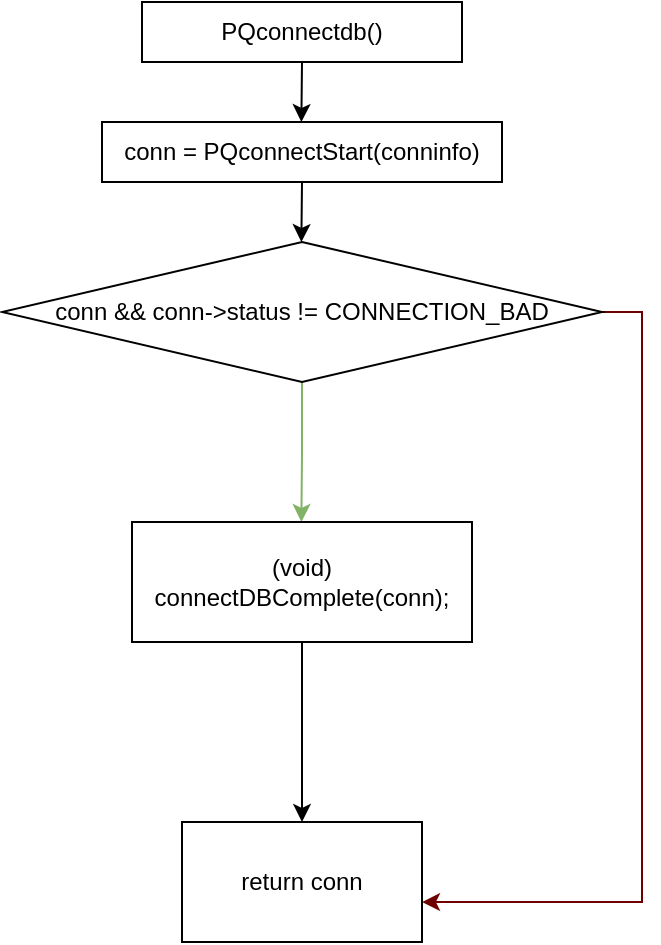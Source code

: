 <mxfile version="20.2.2" type="github">
  <diagram id="fz8EWS7wEUq9dCvHIILW" name="第 1 页">
    <mxGraphModel dx="981" dy="487" grid="1" gridSize="10" guides="1" tooltips="1" connect="1" arrows="1" fold="1" page="1" pageScale="1" pageWidth="827" pageHeight="1169" math="0" shadow="0">
      <root>
        <mxCell id="0" />
        <mxCell id="1" parent="0" />
        <mxCell id="WsQYmKF27YAWkva7y0JM-3" style="edgeStyle=orthogonalEdgeStyle;rounded=0;orthogonalLoop=1;jettySize=auto;html=1;exitX=0.5;exitY=1;exitDx=0;exitDy=0;" edge="1" parent="1" source="WsQYmKF27YAWkva7y0JM-1">
          <mxGeometry relative="1" as="geometry">
            <mxPoint x="279.69" y="440.0" as="targetPoint" />
          </mxGeometry>
        </mxCell>
        <mxCell id="WsQYmKF27YAWkva7y0JM-1" value="PQconnectdb()" style="rounded=0;whiteSpace=wrap;html=1;" vertex="1" parent="1">
          <mxGeometry x="200" y="380" width="160" height="30" as="geometry" />
        </mxCell>
        <mxCell id="WsQYmKF27YAWkva7y0JM-6" style="edgeStyle=orthogonalEdgeStyle;rounded=0;orthogonalLoop=1;jettySize=auto;html=1;exitX=0.5;exitY=1;exitDx=0;exitDy=0;" edge="1" parent="1" source="WsQYmKF27YAWkva7y0JM-4">
          <mxGeometry relative="1" as="geometry">
            <mxPoint x="279.69" y="500.0" as="targetPoint" />
          </mxGeometry>
        </mxCell>
        <mxCell id="WsQYmKF27YAWkva7y0JM-4" value="conn = PQconnectStart(conninfo)" style="rounded=0;whiteSpace=wrap;html=1;" vertex="1" parent="1">
          <mxGeometry x="180" y="440" width="200" height="30" as="geometry" />
        </mxCell>
        <mxCell id="WsQYmKF27YAWkva7y0JM-11" style="edgeStyle=orthogonalEdgeStyle;rounded=0;orthogonalLoop=1;jettySize=auto;html=1;exitX=0.5;exitY=1;exitDx=0;exitDy=0;fillColor=#d5e8d4;strokeColor=#82b366;" edge="1" parent="1" source="WsQYmKF27YAWkva7y0JM-7">
          <mxGeometry relative="1" as="geometry">
            <mxPoint x="279.69" y="640" as="targetPoint" />
          </mxGeometry>
        </mxCell>
        <mxCell id="WsQYmKF27YAWkva7y0JM-12" style="edgeStyle=orthogonalEdgeStyle;rounded=0;orthogonalLoop=1;jettySize=auto;html=1;exitX=1;exitY=0.5;exitDx=0;exitDy=0;fillColor=#a20025;strokeColor=#6F0000;entryX=1;entryY=0.667;entryDx=0;entryDy=0;entryPerimeter=0;" edge="1" parent="1" source="WsQYmKF27YAWkva7y0JM-7" target="WsQYmKF27YAWkva7y0JM-16">
          <mxGeometry relative="1" as="geometry">
            <mxPoint x="470" y="790" as="targetPoint" />
          </mxGeometry>
        </mxCell>
        <mxCell id="WsQYmKF27YAWkva7y0JM-7" value="conn &amp;amp;&amp;amp; conn-&amp;gt;status != CONNECTION_BAD" style="rhombus;whiteSpace=wrap;html=1;" vertex="1" parent="1">
          <mxGeometry x="130" y="500" width="300" height="70" as="geometry" />
        </mxCell>
        <mxCell id="WsQYmKF27YAWkva7y0JM-15" style="edgeStyle=orthogonalEdgeStyle;rounded=0;orthogonalLoop=1;jettySize=auto;html=1;exitX=0.5;exitY=1;exitDx=0;exitDy=0;" edge="1" parent="1" source="WsQYmKF27YAWkva7y0JM-13">
          <mxGeometry relative="1" as="geometry">
            <mxPoint x="280" y="790" as="targetPoint" />
          </mxGeometry>
        </mxCell>
        <mxCell id="WsQYmKF27YAWkva7y0JM-13" value="(void) connectDBComplete(conn);" style="rounded=0;whiteSpace=wrap;html=1;" vertex="1" parent="1">
          <mxGeometry x="195" y="640" width="170" height="60" as="geometry" />
        </mxCell>
        <mxCell id="WsQYmKF27YAWkva7y0JM-16" value="return conn" style="rounded=0;whiteSpace=wrap;html=1;" vertex="1" parent="1">
          <mxGeometry x="220" y="790" width="120" height="60" as="geometry" />
        </mxCell>
      </root>
    </mxGraphModel>
  </diagram>
</mxfile>

